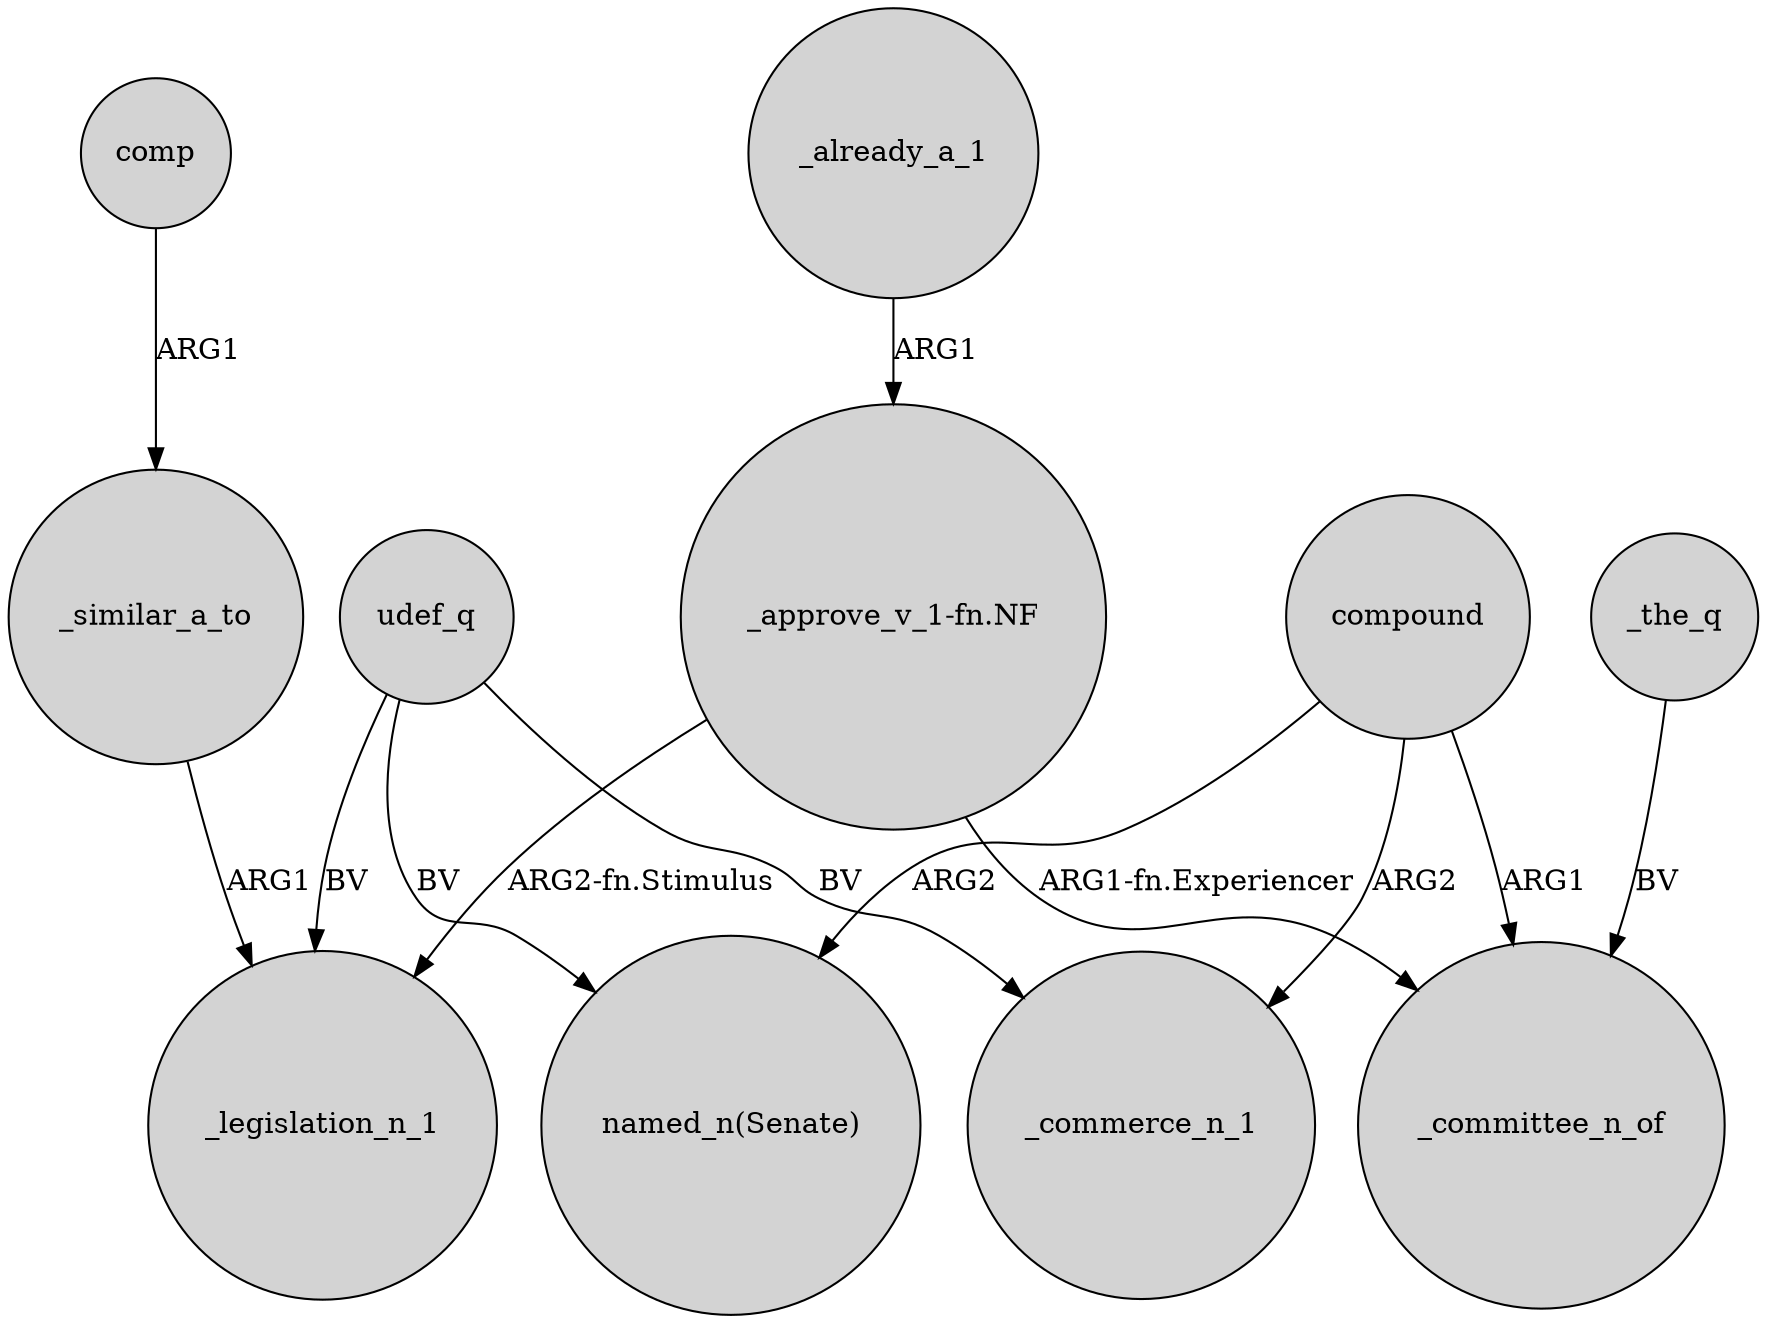 digraph {
	node [shape=circle style=filled]
	comp -> _similar_a_to [label=ARG1]
	_the_q -> _committee_n_of [label=BV]
	udef_q -> _legislation_n_1 [label=BV]
	compound -> _commerce_n_1 [label=ARG2]
	_already_a_1 -> "_approve_v_1-fn.NF" [label=ARG1]
	compound -> _committee_n_of [label=ARG1]
	udef_q -> _commerce_n_1 [label=BV]
	compound -> "named_n(Senate)" [label=ARG2]
	_similar_a_to -> _legislation_n_1 [label=ARG1]
	"_approve_v_1-fn.NF" -> _legislation_n_1 [label="ARG2-fn.Stimulus"]
	"_approve_v_1-fn.NF" -> _committee_n_of [label="ARG1-fn.Experiencer"]
	udef_q -> "named_n(Senate)" [label=BV]
}
